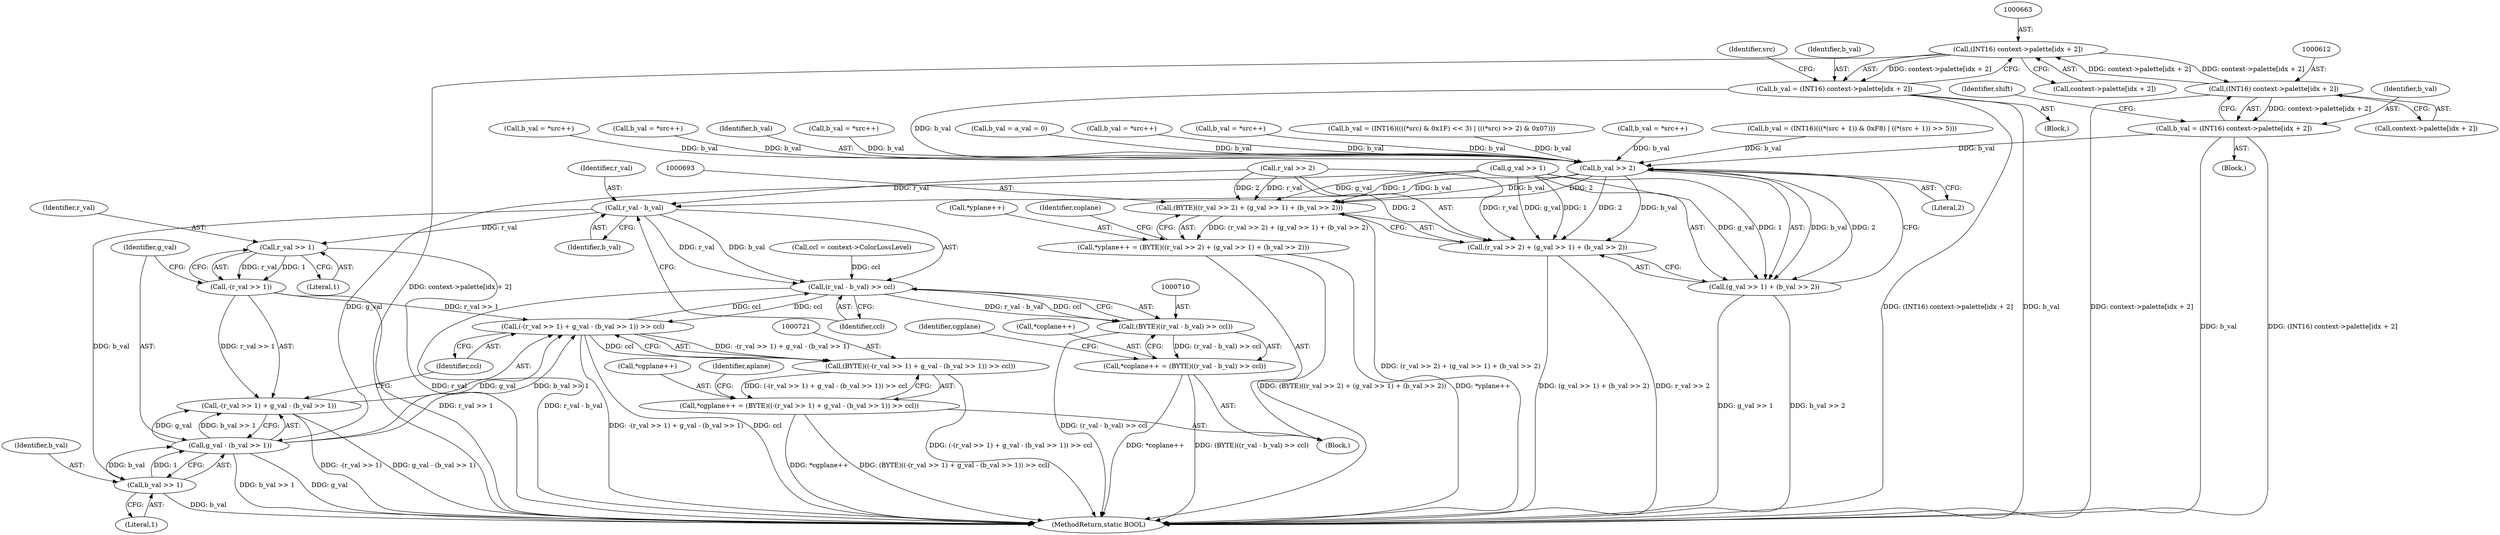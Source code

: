 digraph "0_FreeRDP_d1112c279bd1a327e8e4d0b5f371458bf2579659_5@pointer" {
"1000662" [label="(Call,(INT16) context->palette[idx + 2])"];
"1000611" [label="(Call,(INT16) context->palette[idx + 2])"];
"1000662" [label="(Call,(INT16) context->palette[idx + 2])"];
"1000609" [label="(Call,b_val = (INT16) context->palette[idx + 2])"];
"1000702" [label="(Call,b_val >> 2)"];
"1000692" [label="(Call,(BYTE)((r_val >> 2) + (g_val >> 1) + (b_val >> 2)))"];
"1000688" [label="(Call,*yplane++ = (BYTE)((r_val >> 2) + (g_val >> 1) + (b_val >> 2)))"];
"1000694" [label="(Call,(r_val >> 2) + (g_val >> 1) + (b_val >> 2))"];
"1000698" [label="(Call,(g_val >> 1) + (b_val >> 2))"];
"1000712" [label="(Call,r_val - b_val)"];
"1000711" [label="(Call,(r_val - b_val) >> ccl)"];
"1000709" [label="(Call,(BYTE)((r_val - b_val) >> ccl))"];
"1000705" [label="(Call,*coplane++ = (BYTE)((r_val - b_val) >> ccl))"];
"1000722" [label="(Call,(-(r_val >> 1) + g_val - (b_val >> 1)) >> ccl)"];
"1000720" [label="(Call,(BYTE)((-(r_val >> 1) + g_val - (b_val >> 1)) >> ccl))"];
"1000716" [label="(Call,*cgplane++ = (BYTE)((-(r_val >> 1) + g_val - (b_val >> 1)) >> ccl))"];
"1000725" [label="(Call,r_val >> 1)"];
"1000724" [label="(Call,-(r_val >> 1))"];
"1000723" [label="(Call,-(r_val >> 1) + g_val - (b_val >> 1))"];
"1000730" [label="(Call,b_val >> 1)"];
"1000728" [label="(Call,g_val - (b_val >> 1))"];
"1000660" [label="(Call,b_val = (INT16) context->palette[idx + 2])"];
"1000712" [label="(Call,r_val - b_val)"];
"1000160" [label="(Call,ccl = context->ColorLossLevel)"];
"1000622" [label="(Identifier,shift)"];
"1000719" [label="(Identifier,cgplane)"];
"1000706" [label="(Call,*coplane++)"];
"1000611" [label="(Call,(INT16) context->palette[idx + 2])"];
"1000703" [label="(Identifier,b_val)"];
"1000729" [label="(Identifier,g_val)"];
"1000661" [label="(Identifier,b_val)"];
"1000698" [label="(Call,(g_val >> 1) + (b_val >> 2))"];
"1000282" [label="(Call,b_val = *src++)"];
"1000682" [label="(Call,b_val = a_val = 0)"];
"1000610" [label="(Identifier,b_val)"];
"1000732" [label="(Literal,1)"];
"1000664" [label="(Call,context->palette[idx + 2])"];
"1000705" [label="(Call,*coplane++ = (BYTE)((r_val - b_val) >> ccl))"];
"1000720" [label="(Call,(BYTE)((-(r_val >> 1) + g_val - (b_val >> 1)) >> ccl))"];
"1000726" [label="(Identifier,r_val)"];
"1000841" [label="(MethodReturn,static BOOL)"];
"1000336" [label="(Call,b_val = *src++)"];
"1000699" [label="(Call,g_val >> 1)"];
"1000717" [label="(Call,*cgplane++)"];
"1000358" [label="(Call,b_val = *src++)"];
"1000716" [label="(Call,*cgplane++ = (BYTE)((-(r_val >> 1) + g_val - (b_val >> 1)) >> ccl))"];
"1000713" [label="(Identifier,r_val)"];
"1000708" [label="(Identifier,coplane)"];
"1000672" [label="(Identifier,src)"];
"1000702" [label="(Call,b_val >> 2)"];
"1000724" [label="(Call,-(r_val >> 1))"];
"1000532" [label="(Block,)"];
"1000507" [label="(Call,b_val = (INT16)((((*src) & 0x1F) << 3) | (((*src) >> 2) & 0x07)))"];
"1000737" [label="(Identifier,aplane)"];
"1000304" [label="(Call,b_val = *src++)"];
"1000632" [label="(Block,)"];
"1000694" [label="(Call,(r_val >> 2) + (g_val >> 1) + (b_val >> 2))"];
"1000609" [label="(Call,b_val = (INT16) context->palette[idx + 2])"];
"1000725" [label="(Call,r_val >> 1)"];
"1000730" [label="(Call,b_val >> 1)"];
"1000689" [label="(Call,*yplane++)"];
"1000731" [label="(Identifier,b_val)"];
"1000660" [label="(Call,b_val = (INT16) context->palette[idx + 2])"];
"1000662" [label="(Call,(INT16) context->palette[idx + 2])"];
"1000410" [label="(Call,b_val = (INT16)(((*(src + 1)) & 0xF8) | ((*(src + 1)) >> 5)))"];
"1000370" [label="(Call,b_val = *src++)"];
"1000714" [label="(Identifier,b_val)"];
"1000722" [label="(Call,(-(r_val >> 1) + g_val - (b_val >> 1)) >> ccl)"];
"1000275" [label="(Block,)"];
"1000715" [label="(Identifier,ccl)"];
"1000704" [label="(Literal,2)"];
"1000711" [label="(Call,(r_val - b_val) >> ccl)"];
"1000688" [label="(Call,*yplane++ = (BYTE)((r_val >> 2) + (g_val >> 1) + (b_val >> 2)))"];
"1000692" [label="(Call,(BYTE)((r_val >> 2) + (g_val >> 1) + (b_val >> 2)))"];
"1000709" [label="(Call,(BYTE)((r_val - b_val) >> ccl))"];
"1000733" [label="(Identifier,ccl)"];
"1000723" [label="(Call,-(r_val >> 1) + g_val - (b_val >> 1))"];
"1000613" [label="(Call,context->palette[idx + 2])"];
"1000728" [label="(Call,g_val - (b_val >> 1))"];
"1000695" [label="(Call,r_val >> 2)"];
"1000727" [label="(Literal,1)"];
"1000400" [label="(Call,b_val = *src++)"];
"1000662" -> "1000660"  [label="AST: "];
"1000662" -> "1000664"  [label="CFG: "];
"1000663" -> "1000662"  [label="AST: "];
"1000664" -> "1000662"  [label="AST: "];
"1000660" -> "1000662"  [label="CFG: "];
"1000662" -> "1000841"  [label="DDG: context->palette[idx + 2]"];
"1000662" -> "1000611"  [label="DDG: context->palette[idx + 2]"];
"1000662" -> "1000660"  [label="DDG: context->palette[idx + 2]"];
"1000611" -> "1000662"  [label="DDG: context->palette[idx + 2]"];
"1000611" -> "1000609"  [label="AST: "];
"1000611" -> "1000613"  [label="CFG: "];
"1000612" -> "1000611"  [label="AST: "];
"1000613" -> "1000611"  [label="AST: "];
"1000609" -> "1000611"  [label="CFG: "];
"1000611" -> "1000841"  [label="DDG: context->palette[idx + 2]"];
"1000611" -> "1000609"  [label="DDG: context->palette[idx + 2]"];
"1000609" -> "1000532"  [label="AST: "];
"1000610" -> "1000609"  [label="AST: "];
"1000622" -> "1000609"  [label="CFG: "];
"1000609" -> "1000841"  [label="DDG: b_val"];
"1000609" -> "1000841"  [label="DDG: (INT16) context->palette[idx + 2]"];
"1000609" -> "1000702"  [label="DDG: b_val"];
"1000702" -> "1000698"  [label="AST: "];
"1000702" -> "1000704"  [label="CFG: "];
"1000703" -> "1000702"  [label="AST: "];
"1000704" -> "1000702"  [label="AST: "];
"1000698" -> "1000702"  [label="CFG: "];
"1000702" -> "1000692"  [label="DDG: b_val"];
"1000702" -> "1000692"  [label="DDG: 2"];
"1000702" -> "1000694"  [label="DDG: b_val"];
"1000702" -> "1000694"  [label="DDG: 2"];
"1000702" -> "1000698"  [label="DDG: b_val"];
"1000702" -> "1000698"  [label="DDG: 2"];
"1000410" -> "1000702"  [label="DDG: b_val"];
"1000682" -> "1000702"  [label="DDG: b_val"];
"1000282" -> "1000702"  [label="DDG: b_val"];
"1000336" -> "1000702"  [label="DDG: b_val"];
"1000358" -> "1000702"  [label="DDG: b_val"];
"1000660" -> "1000702"  [label="DDG: b_val"];
"1000400" -> "1000702"  [label="DDG: b_val"];
"1000304" -> "1000702"  [label="DDG: b_val"];
"1000507" -> "1000702"  [label="DDG: b_val"];
"1000370" -> "1000702"  [label="DDG: b_val"];
"1000702" -> "1000712"  [label="DDG: b_val"];
"1000692" -> "1000688"  [label="AST: "];
"1000692" -> "1000694"  [label="CFG: "];
"1000693" -> "1000692"  [label="AST: "];
"1000694" -> "1000692"  [label="AST: "];
"1000688" -> "1000692"  [label="CFG: "];
"1000692" -> "1000841"  [label="DDG: (r_val >> 2) + (g_val >> 1) + (b_val >> 2)"];
"1000692" -> "1000688"  [label="DDG: (r_val >> 2) + (g_val >> 1) + (b_val >> 2)"];
"1000695" -> "1000692"  [label="DDG: r_val"];
"1000695" -> "1000692"  [label="DDG: 2"];
"1000699" -> "1000692"  [label="DDG: g_val"];
"1000699" -> "1000692"  [label="DDG: 1"];
"1000688" -> "1000275"  [label="AST: "];
"1000689" -> "1000688"  [label="AST: "];
"1000708" -> "1000688"  [label="CFG: "];
"1000688" -> "1000841"  [label="DDG: *yplane++"];
"1000688" -> "1000841"  [label="DDG: (BYTE)((r_val >> 2) + (g_val >> 1) + (b_val >> 2))"];
"1000694" -> "1000698"  [label="CFG: "];
"1000695" -> "1000694"  [label="AST: "];
"1000698" -> "1000694"  [label="AST: "];
"1000694" -> "1000841"  [label="DDG: r_val >> 2"];
"1000694" -> "1000841"  [label="DDG: (g_val >> 1) + (b_val >> 2)"];
"1000695" -> "1000694"  [label="DDG: r_val"];
"1000695" -> "1000694"  [label="DDG: 2"];
"1000699" -> "1000694"  [label="DDG: g_val"];
"1000699" -> "1000694"  [label="DDG: 1"];
"1000699" -> "1000698"  [label="AST: "];
"1000698" -> "1000841"  [label="DDG: g_val >> 1"];
"1000698" -> "1000841"  [label="DDG: b_val >> 2"];
"1000699" -> "1000698"  [label="DDG: g_val"];
"1000699" -> "1000698"  [label="DDG: 1"];
"1000712" -> "1000711"  [label="AST: "];
"1000712" -> "1000714"  [label="CFG: "];
"1000713" -> "1000712"  [label="AST: "];
"1000714" -> "1000712"  [label="AST: "];
"1000715" -> "1000712"  [label="CFG: "];
"1000712" -> "1000711"  [label="DDG: r_val"];
"1000712" -> "1000711"  [label="DDG: b_val"];
"1000695" -> "1000712"  [label="DDG: r_val"];
"1000712" -> "1000725"  [label="DDG: r_val"];
"1000712" -> "1000730"  [label="DDG: b_val"];
"1000711" -> "1000709"  [label="AST: "];
"1000711" -> "1000715"  [label="CFG: "];
"1000715" -> "1000711"  [label="AST: "];
"1000709" -> "1000711"  [label="CFG: "];
"1000711" -> "1000841"  [label="DDG: r_val - b_val"];
"1000711" -> "1000709"  [label="DDG: r_val - b_val"];
"1000711" -> "1000709"  [label="DDG: ccl"];
"1000160" -> "1000711"  [label="DDG: ccl"];
"1000722" -> "1000711"  [label="DDG: ccl"];
"1000711" -> "1000722"  [label="DDG: ccl"];
"1000709" -> "1000705"  [label="AST: "];
"1000710" -> "1000709"  [label="AST: "];
"1000705" -> "1000709"  [label="CFG: "];
"1000709" -> "1000841"  [label="DDG: (r_val - b_val) >> ccl"];
"1000709" -> "1000705"  [label="DDG: (r_val - b_val) >> ccl"];
"1000705" -> "1000275"  [label="AST: "];
"1000706" -> "1000705"  [label="AST: "];
"1000719" -> "1000705"  [label="CFG: "];
"1000705" -> "1000841"  [label="DDG: (BYTE)((r_val - b_val) >> ccl)"];
"1000705" -> "1000841"  [label="DDG: *coplane++"];
"1000722" -> "1000720"  [label="AST: "];
"1000722" -> "1000733"  [label="CFG: "];
"1000723" -> "1000722"  [label="AST: "];
"1000733" -> "1000722"  [label="AST: "];
"1000720" -> "1000722"  [label="CFG: "];
"1000722" -> "1000841"  [label="DDG: -(r_val >> 1) + g_val - (b_val >> 1)"];
"1000722" -> "1000841"  [label="DDG: ccl"];
"1000722" -> "1000720"  [label="DDG: -(r_val >> 1) + g_val - (b_val >> 1)"];
"1000722" -> "1000720"  [label="DDG: ccl"];
"1000724" -> "1000722"  [label="DDG: r_val >> 1"];
"1000728" -> "1000722"  [label="DDG: g_val"];
"1000728" -> "1000722"  [label="DDG: b_val >> 1"];
"1000720" -> "1000716"  [label="AST: "];
"1000721" -> "1000720"  [label="AST: "];
"1000716" -> "1000720"  [label="CFG: "];
"1000720" -> "1000841"  [label="DDG: (-(r_val >> 1) + g_val - (b_val >> 1)) >> ccl"];
"1000720" -> "1000716"  [label="DDG: (-(r_val >> 1) + g_val - (b_val >> 1)) >> ccl"];
"1000716" -> "1000275"  [label="AST: "];
"1000717" -> "1000716"  [label="AST: "];
"1000737" -> "1000716"  [label="CFG: "];
"1000716" -> "1000841"  [label="DDG: *cgplane++"];
"1000716" -> "1000841"  [label="DDG: (BYTE)((-(r_val >> 1) + g_val - (b_val >> 1)) >> ccl)"];
"1000725" -> "1000724"  [label="AST: "];
"1000725" -> "1000727"  [label="CFG: "];
"1000726" -> "1000725"  [label="AST: "];
"1000727" -> "1000725"  [label="AST: "];
"1000724" -> "1000725"  [label="CFG: "];
"1000725" -> "1000841"  [label="DDG: r_val"];
"1000725" -> "1000724"  [label="DDG: r_val"];
"1000725" -> "1000724"  [label="DDG: 1"];
"1000724" -> "1000723"  [label="AST: "];
"1000729" -> "1000724"  [label="CFG: "];
"1000724" -> "1000841"  [label="DDG: r_val >> 1"];
"1000724" -> "1000723"  [label="DDG: r_val >> 1"];
"1000723" -> "1000728"  [label="CFG: "];
"1000728" -> "1000723"  [label="AST: "];
"1000733" -> "1000723"  [label="CFG: "];
"1000723" -> "1000841"  [label="DDG: -(r_val >> 1)"];
"1000723" -> "1000841"  [label="DDG: g_val - (b_val >> 1)"];
"1000728" -> "1000723"  [label="DDG: g_val"];
"1000728" -> "1000723"  [label="DDG: b_val >> 1"];
"1000730" -> "1000728"  [label="AST: "];
"1000730" -> "1000732"  [label="CFG: "];
"1000731" -> "1000730"  [label="AST: "];
"1000732" -> "1000730"  [label="AST: "];
"1000728" -> "1000730"  [label="CFG: "];
"1000730" -> "1000841"  [label="DDG: b_val"];
"1000730" -> "1000728"  [label="DDG: b_val"];
"1000730" -> "1000728"  [label="DDG: 1"];
"1000729" -> "1000728"  [label="AST: "];
"1000728" -> "1000841"  [label="DDG: b_val >> 1"];
"1000728" -> "1000841"  [label="DDG: g_val"];
"1000699" -> "1000728"  [label="DDG: g_val"];
"1000660" -> "1000632"  [label="AST: "];
"1000661" -> "1000660"  [label="AST: "];
"1000672" -> "1000660"  [label="CFG: "];
"1000660" -> "1000841"  [label="DDG: b_val"];
"1000660" -> "1000841"  [label="DDG: (INT16) context->palette[idx + 2]"];
}
